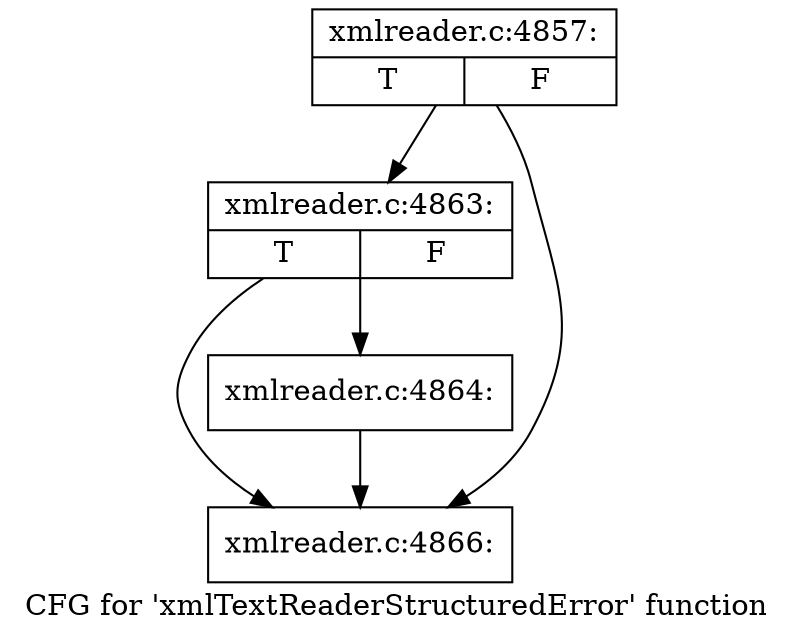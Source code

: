 digraph "CFG for 'xmlTextReaderStructuredError' function" {
	label="CFG for 'xmlTextReaderStructuredError' function";

	Node0x55e449644f30 [shape=record,label="{xmlreader.c:4857:|{<s0>T|<s1>F}}"];
	Node0x55e449644f30 -> Node0x55e449646310;
	Node0x55e449644f30 -> Node0x55e4496462c0;
	Node0x55e449646310 [shape=record,label="{xmlreader.c:4863:|{<s0>T|<s1>F}}"];
	Node0x55e449646310 -> Node0x55e449646270;
	Node0x55e449646310 -> Node0x55e4496462c0;
	Node0x55e449646270 [shape=record,label="{xmlreader.c:4864:}"];
	Node0x55e449646270 -> Node0x55e4496462c0;
	Node0x55e4496462c0 [shape=record,label="{xmlreader.c:4866:}"];
}
